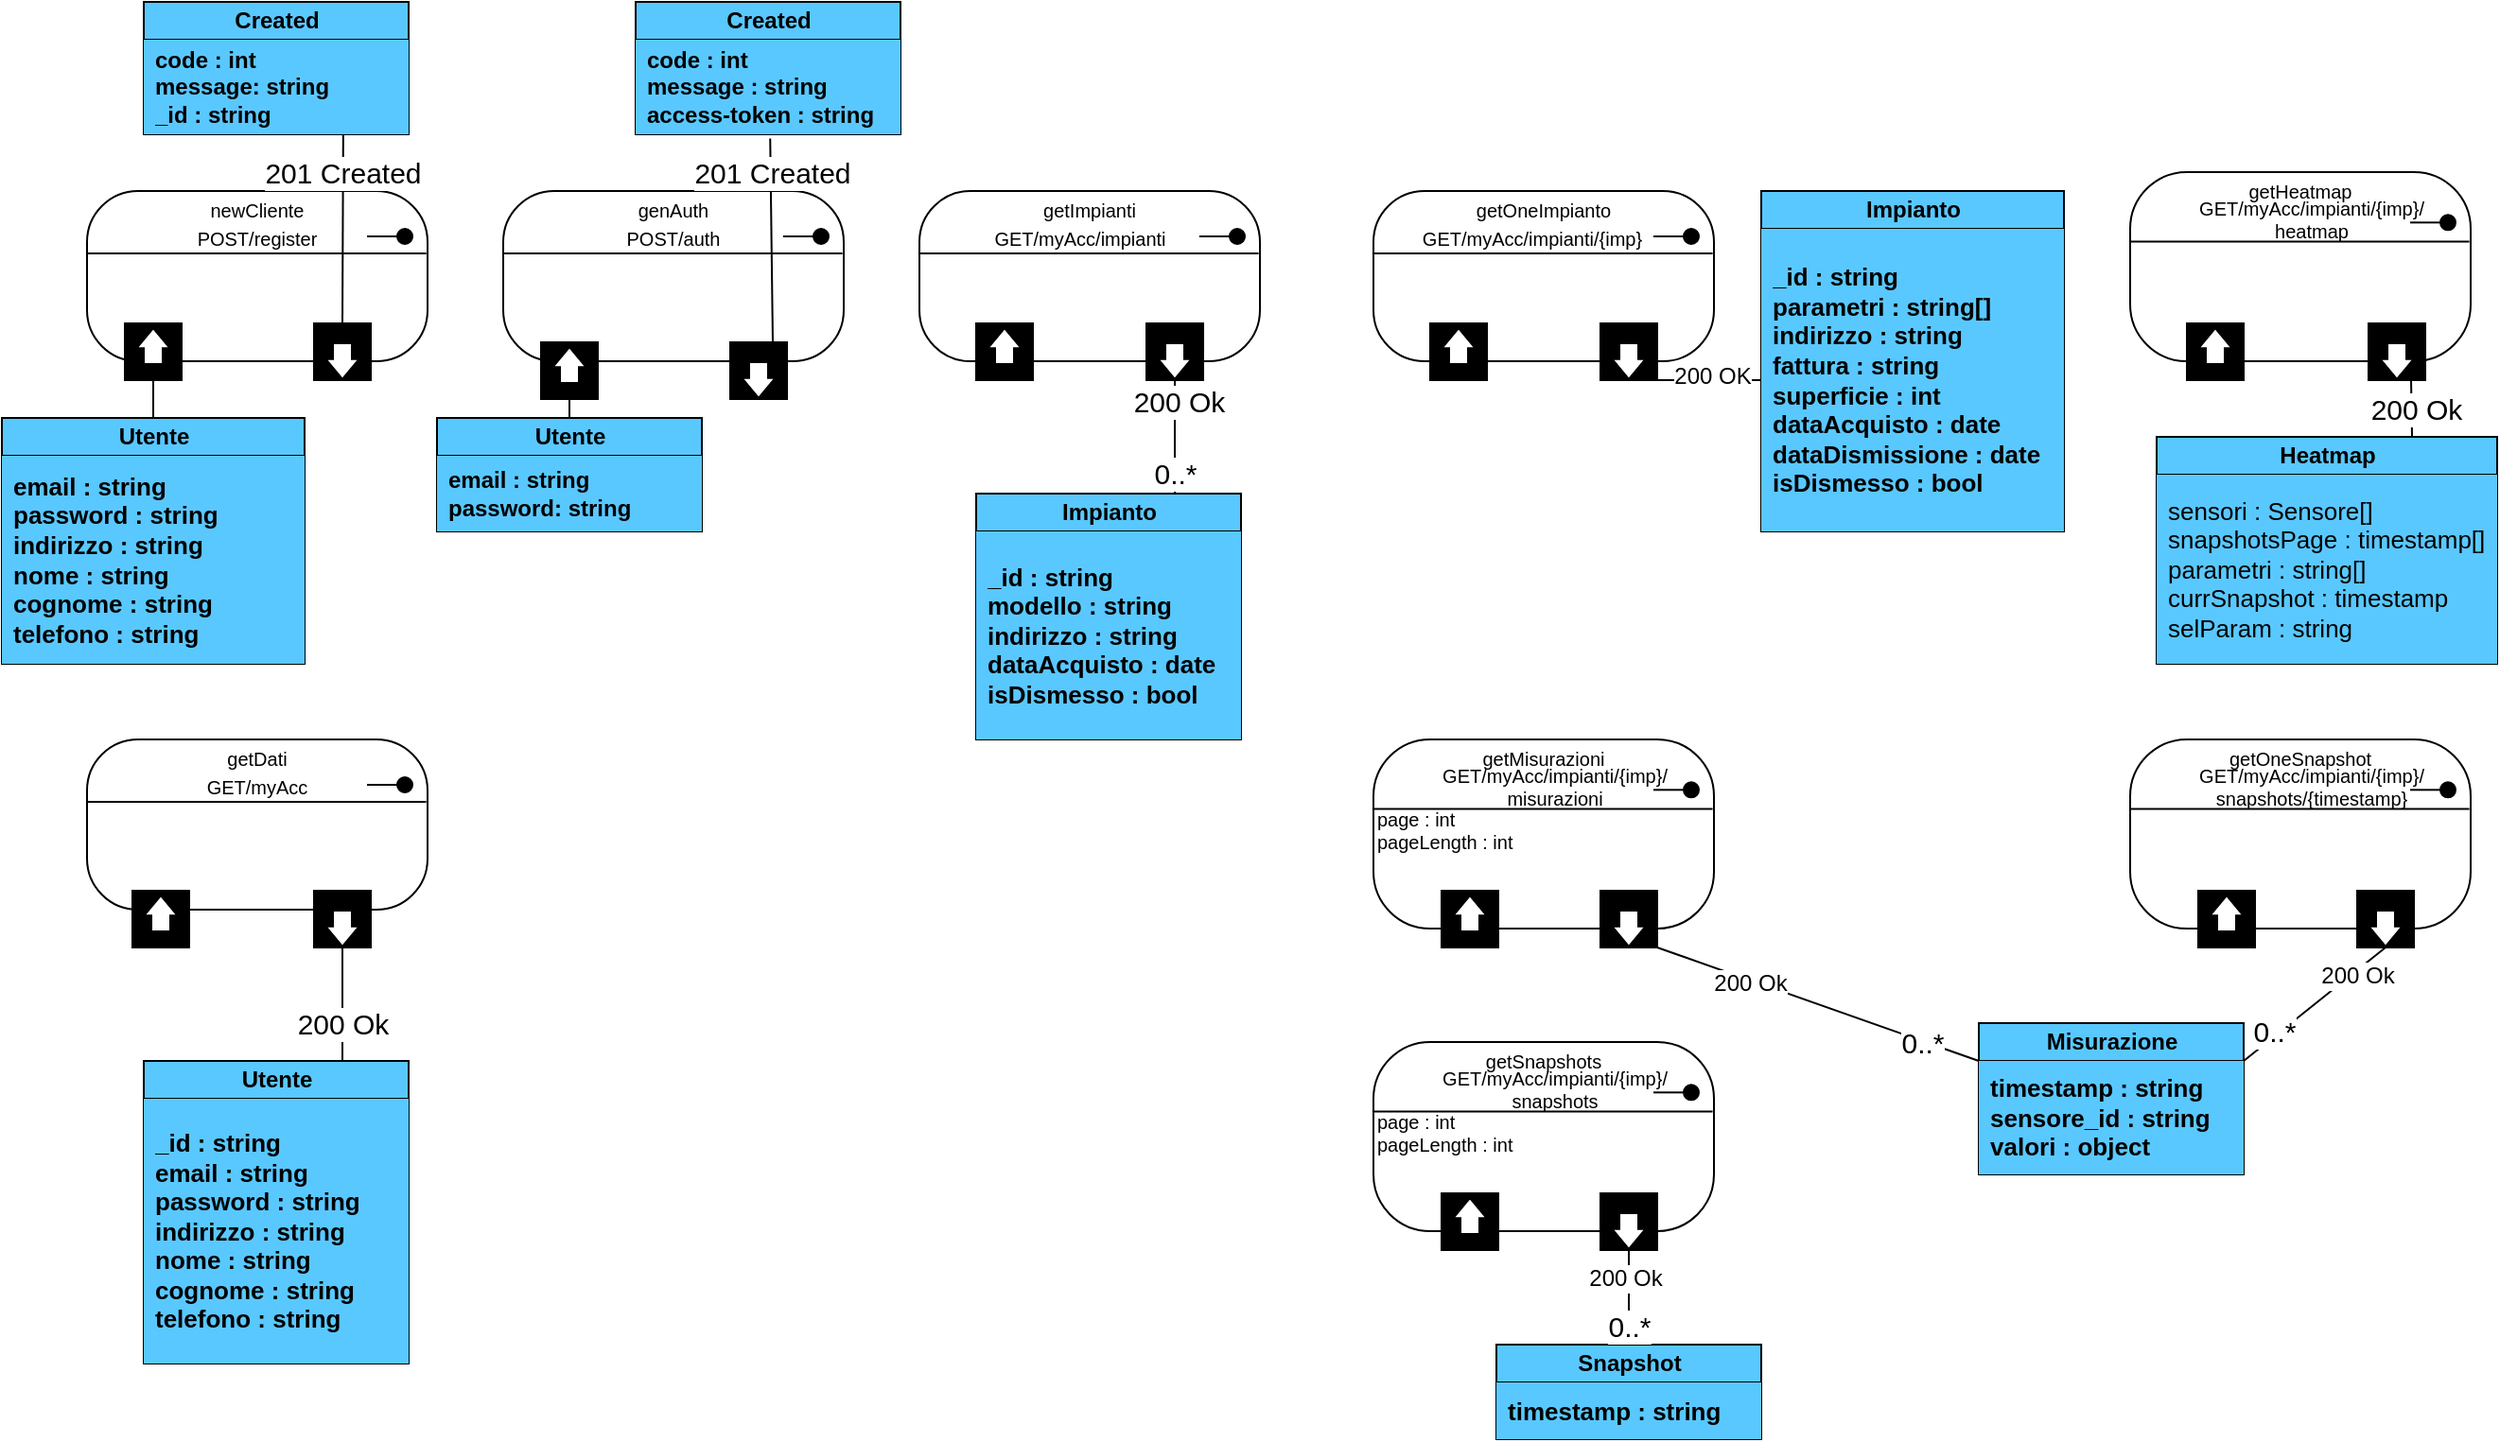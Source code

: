 <mxfile>
    <diagram id="5ed0Qb_0LjjLpnQcjL2h" name="Page-1">
        <mxGraphModel dx="283" dy="245" grid="1" gridSize="10" guides="1" tooltips="1" connect="1" arrows="1" fold="1" page="1" pageScale="1" pageWidth="827" pageHeight="1169" math="0" shadow="0">
            <root>
                <mxCell id="0"/>
                <mxCell id="1" parent="0"/>
                <mxCell id="3_V4dceuUBvvtPfcDy3n-1" value="" style="group" parent="1" vertex="1" connectable="0">
                    <mxGeometry x="340" y="110" width="180" height="110" as="geometry"/>
                </mxCell>
                <mxCell id="3_V4dceuUBvvtPfcDy3n-2" value="" style="rounded=1;arcSize=30;whiteSpace=wrap;html=1;editable=0;" parent="3_V4dceuUBvvtPfcDy3n-1" vertex="1">
                    <mxGeometry width="180" height="90" as="geometry"/>
                </mxCell>
                <mxCell id="3_V4dceuUBvvtPfcDy3n-3" value="" style="endArrow=oval;html=1;rounded=0;shadow=0;strokeWidth=1;startSize=6;endSize=8;sourcePerimeterSpacing=0;fillColor=default;endFill=1;movable=0;bendable=0;cloneable=0;deletable=0;editable=0;" parent="3_V4dceuUBvvtPfcDy3n-1" edge="1">
                    <mxGeometry width="50" height="50" relative="1" as="geometry">
                        <mxPoint x="148" y="24" as="sourcePoint"/>
                        <mxPoint x="168" y="24" as="targetPoint"/>
                    </mxGeometry>
                </mxCell>
                <mxCell id="3_V4dceuUBvvtPfcDy3n-4" value="genAuth" style="text;html=1;strokeColor=none;fillColor=none;align=center;verticalAlign=middle;whiteSpace=wrap;rounded=0;fontSize=10;rotatable=0;cloneable=1;deletable=0;pointerEvents=1;allowArrows=0;connectable=0;movable=0;resizable=0;" parent="3_V4dceuUBvvtPfcDy3n-1" vertex="1">
                    <mxGeometry x="10" width="160" height="20" as="geometry"/>
                </mxCell>
                <mxCell id="3_V4dceuUBvvtPfcDy3n-5" value="POST/auth" style="text;html=1;strokeColor=none;fillColor=none;align=center;verticalAlign=middle;whiteSpace=wrap;rounded=0;fontSize=10;rotatable=0;cloneable=1;deletable=0;pointerEvents=1;allowArrows=0;connectable=0;movable=0;resizable=0;" parent="3_V4dceuUBvvtPfcDy3n-1" vertex="1">
                    <mxGeometry x="30" y="20" width="120" height="10" as="geometry"/>
                </mxCell>
                <mxCell id="3_V4dceuUBvvtPfcDy3n-6" value="" style="text;html=1;strokeColor=none;fillColor=none;align=left;verticalAlign=top;whiteSpace=wrap;rounded=0;fontSize=10;rotatable=0;cloneable=1;deletable=0;pointerEvents=1;allowArrows=0;connectable=0;movable=0;resizable=0;" parent="3_V4dceuUBvvtPfcDy3n-1" vertex="1">
                    <mxGeometry y="30" width="180" height="60" as="geometry"/>
                </mxCell>
                <mxCell id="3_V4dceuUBvvtPfcDy3n-7" value="" style="endArrow=none;html=1;rounded=0;exitX=-0.003;exitY=0.367;exitDx=0;exitDy=0;entryX=0.996;entryY=0.367;entryDx=0;entryDy=0;exitPerimeter=0;entryPerimeter=0;movable=0;bendable=0;cloneable=0;deletable=0;editable=0;" parent="3_V4dceuUBvvtPfcDy3n-1" source="3_V4dceuUBvvtPfcDy3n-2" target="3_V4dceuUBvvtPfcDy3n-2" edge="1">
                    <mxGeometry width="50" height="50" relative="1" as="geometry">
                        <mxPoint x="230" y="120.0" as="sourcePoint"/>
                        <mxPoint x="280" y="70" as="targetPoint"/>
                    </mxGeometry>
                </mxCell>
                <mxCell id="3_V4dceuUBvvtPfcDy3n-15" value="" style="group;direction=west;rotation=0;" parent="3_V4dceuUBvvtPfcDy3n-1" vertex="1" connectable="0">
                    <mxGeometry x="20" y="80" width="30" height="30.0" as="geometry"/>
                </mxCell>
                <mxCell id="3_V4dceuUBvvtPfcDy3n-16" value="" style="rounded=0;whiteSpace=wrap;html=1;fillColor=#000000;" parent="3_V4dceuUBvvtPfcDy3n-15" vertex="1">
                    <mxGeometry width="30" height="30.0" as="geometry"/>
                </mxCell>
                <mxCell id="3_V4dceuUBvvtPfcDy3n-17" value="" style="shape=flexArrow;endArrow=block;html=1;rounded=0;endSize=3.214;startSize=6;strokeWidth=1;shadow=0;sourcePerimeterSpacing=0;endFill=0;endWidth=6.667;fillColor=default;" parent="3_V4dceuUBvvtPfcDy3n-15" edge="1">
                    <mxGeometry width="50" height="50" relative="1" as="geometry">
                        <mxPoint x="15" y="22" as="sourcePoint"/>
                        <mxPoint x="15" y="2" as="targetPoint"/>
                    </mxGeometry>
                </mxCell>
                <mxCell id="W4BGaoFshawsyj9YFTB9-267" value="" style="group;rotatable=0;resizable=0;fontFamily=Helvetica;fontSize=11;fontColor=default;" parent="3_V4dceuUBvvtPfcDy3n-1" vertex="1" connectable="0">
                    <mxGeometry x="120" y="80" width="30" height="30" as="geometry"/>
                </mxCell>
                <mxCell id="W4BGaoFshawsyj9YFTB9-268" value="" style="rounded=0;whiteSpace=wrap;html=1;fillColor=#000000;movable=1;resizable=0;rotatable=0;fontFamily=Helvetica;fontSize=11;fontColor=default;" parent="W4BGaoFshawsyj9YFTB9-267" vertex="1">
                    <mxGeometry width="30" height="30" as="geometry"/>
                </mxCell>
                <mxCell id="W4BGaoFshawsyj9YFTB9-269" value="" style="shape=flexArrow;endArrow=block;html=1;rounded=0;endSize=3.214;startSize=6;strokeWidth=1;shadow=0;sourcePerimeterSpacing=0;endFill=0;endWidth=6.667;fillColor=default;movable=0;cloneable=0;deletable=0;bendable=0;editable=0;labelBackgroundColor=default;strokeColor=default;fontFamily=Helvetica;fontSize=11;fontColor=default;" parent="W4BGaoFshawsyj9YFTB9-267" edge="1">
                    <mxGeometry width="50" height="50" relative="1" as="geometry">
                        <mxPoint x="15" y="10" as="sourcePoint"/>
                        <mxPoint x="15" y="30" as="targetPoint"/>
                    </mxGeometry>
                </mxCell>
                <mxCell id="3_V4dceuUBvvtPfcDy3n-8" value="" style="group" parent="1" vertex="1" connectable="0">
                    <mxGeometry x="120" y="110" width="180" height="100" as="geometry"/>
                </mxCell>
                <mxCell id="3_V4dceuUBvvtPfcDy3n-9" value="" style="rounded=1;arcSize=30;whiteSpace=wrap;html=1;editable=0;" parent="3_V4dceuUBvvtPfcDy3n-8" vertex="1">
                    <mxGeometry width="180" height="90" as="geometry"/>
                </mxCell>
                <mxCell id="3_V4dceuUBvvtPfcDy3n-10" value="" style="endArrow=oval;html=1;rounded=0;shadow=0;strokeWidth=1;startSize=6;endSize=8;sourcePerimeterSpacing=0;fillColor=default;endFill=1;movable=0;bendable=0;cloneable=0;deletable=0;editable=0;" parent="3_V4dceuUBvvtPfcDy3n-8" edge="1">
                    <mxGeometry width="50" height="50" relative="1" as="geometry">
                        <mxPoint x="148" y="24" as="sourcePoint"/>
                        <mxPoint x="168" y="24" as="targetPoint"/>
                    </mxGeometry>
                </mxCell>
                <mxCell id="3_V4dceuUBvvtPfcDy3n-11" value="newCliente" style="text;html=1;strokeColor=none;fillColor=none;align=center;verticalAlign=middle;whiteSpace=wrap;rounded=0;fontSize=10;rotatable=0;cloneable=1;deletable=0;pointerEvents=1;allowArrows=0;connectable=0;movable=0;resizable=0;" parent="3_V4dceuUBvvtPfcDy3n-8" vertex="1">
                    <mxGeometry x="10" width="160" height="20" as="geometry"/>
                </mxCell>
                <mxCell id="3_V4dceuUBvvtPfcDy3n-12" value="POST/register" style="text;html=1;strokeColor=none;fillColor=none;align=center;verticalAlign=middle;whiteSpace=wrap;rounded=0;fontSize=10;rotatable=0;cloneable=1;deletable=0;pointerEvents=1;allowArrows=0;connectable=0;movable=0;resizable=0;" parent="3_V4dceuUBvvtPfcDy3n-8" vertex="1">
                    <mxGeometry x="30" y="20" width="120" height="10" as="geometry"/>
                </mxCell>
                <mxCell id="3_V4dceuUBvvtPfcDy3n-13" value="" style="text;html=1;strokeColor=none;fillColor=none;align=left;verticalAlign=top;whiteSpace=wrap;rounded=0;fontSize=10;rotatable=0;cloneable=1;deletable=0;pointerEvents=1;allowArrows=0;connectable=0;movable=0;resizable=0;" parent="3_V4dceuUBvvtPfcDy3n-8" vertex="1">
                    <mxGeometry y="30" width="180" height="60" as="geometry"/>
                </mxCell>
                <mxCell id="3_V4dceuUBvvtPfcDy3n-14" value="" style="endArrow=none;html=1;rounded=0;exitX=-0.003;exitY=0.367;exitDx=0;exitDy=0;entryX=0.996;entryY=0.367;entryDx=0;entryDy=0;exitPerimeter=0;entryPerimeter=0;movable=0;bendable=0;cloneable=0;deletable=0;editable=0;" parent="3_V4dceuUBvvtPfcDy3n-8" source="3_V4dceuUBvvtPfcDy3n-9" target="3_V4dceuUBvvtPfcDy3n-9" edge="1">
                    <mxGeometry width="50" height="50" relative="1" as="geometry">
                        <mxPoint x="230" y="120" as="sourcePoint"/>
                        <mxPoint x="280" y="70" as="targetPoint"/>
                    </mxGeometry>
                </mxCell>
                <mxCell id="W4BGaoFshawsyj9YFTB9-102" value="" style="group;direction=west;rotation=0;" parent="3_V4dceuUBvvtPfcDy3n-8" vertex="1" connectable="0">
                    <mxGeometry x="20" y="70" width="30" height="30.0" as="geometry"/>
                </mxCell>
                <mxCell id="W4BGaoFshawsyj9YFTB9-103" value="" style="rounded=0;whiteSpace=wrap;html=1;fillColor=#000000;" parent="W4BGaoFshawsyj9YFTB9-102" vertex="1">
                    <mxGeometry width="30" height="30.0" as="geometry"/>
                </mxCell>
                <mxCell id="W4BGaoFshawsyj9YFTB9-104" value="" style="shape=flexArrow;endArrow=block;html=1;rounded=0;endSize=3.214;startSize=6;strokeWidth=1;shadow=0;sourcePerimeterSpacing=0;endFill=0;endWidth=6.667;fillColor=default;" parent="W4BGaoFshawsyj9YFTB9-102" edge="1">
                    <mxGeometry width="50" height="50" relative="1" as="geometry">
                        <mxPoint x="15" y="22" as="sourcePoint"/>
                        <mxPoint x="15" y="2" as="targetPoint"/>
                    </mxGeometry>
                </mxCell>
                <mxCell id="W4BGaoFshawsyj9YFTB9-106" value="" style="group" parent="3_V4dceuUBvvtPfcDy3n-8" vertex="1" connectable="0">
                    <mxGeometry x="120" y="70" width="30" height="30" as="geometry"/>
                </mxCell>
                <mxCell id="W4BGaoFshawsyj9YFTB9-107" value="" style="rounded=0;whiteSpace=wrap;html=1;fillColor=#000000;" parent="W4BGaoFshawsyj9YFTB9-106" vertex="1">
                    <mxGeometry width="30" height="30" as="geometry"/>
                </mxCell>
                <mxCell id="W4BGaoFshawsyj9YFTB9-108" value="" style="shape=flexArrow;endArrow=block;html=1;rounded=0;endSize=3.214;startSize=6;strokeWidth=1;shadow=0;sourcePerimeterSpacing=0;endFill=0;endWidth=6.667;fillColor=default;" parent="W4BGaoFshawsyj9YFTB9-106" edge="1">
                    <mxGeometry width="50" height="50" relative="1" as="geometry">
                        <mxPoint x="15" y="10.0" as="sourcePoint"/>
                        <mxPoint x="15" y="30" as="targetPoint"/>
                    </mxGeometry>
                </mxCell>
                <mxCell id="W4BGaoFshawsyj9YFTB9-263" style="rounded=0;orthogonalLoop=1;jettySize=auto;html=1;entryX=0.5;entryY=1;entryDx=0;entryDy=0;endArrow=none;endFill=0;fontSize=15;" parent="1" source="3_V4dceuUBvvtPfcDy3n-23" target="W4BGaoFshawsyj9YFTB9-103" edge="1">
                    <mxGeometry relative="1" as="geometry"/>
                </mxCell>
                <mxCell id="3_V4dceuUBvvtPfcDy3n-23" value="Utente" style="swimlane;fontStyle=1;align=center;verticalAlign=middle;childLayout=stackLayout;horizontal=1;startSize=20;horizontalStack=0;resizeParent=1;resizeParentMax=0;resizeLast=0;collapsible=0;marginBottom=0;html=1;fillColor=#59C8FF;fillStyle=solid;" parent="1" vertex="1">
                    <mxGeometry x="75" y="230" width="160" height="130" as="geometry"/>
                </mxCell>
                <mxCell id="3_V4dceuUBvvtPfcDy3n-25" value="&lt;span style=&quot;font-size: 13px;&quot;&gt;email : string&lt;/span&gt;&lt;br style=&quot;font-size: 13px;&quot;&gt;&lt;span style=&quot;font-size: 13px;&quot;&gt;password : string&lt;/span&gt;&lt;br style=&quot;font-size: 13px;&quot;&gt;&lt;span style=&quot;font-size: 13px;&quot;&gt;indirizzo : string&lt;/span&gt;&lt;br style=&quot;font-size: 13px;&quot;&gt;&lt;span style=&quot;font-size: 13px;&quot;&gt;nome : string&lt;/span&gt;&lt;br style=&quot;font-size: 13px;&quot;&gt;&lt;span style=&quot;font-size: 13px;&quot;&gt;cognome : string&lt;/span&gt;&lt;br style=&quot;font-size: 13px;&quot;&gt;&lt;span style=&quot;font-size: 13px;&quot;&gt;telefono : string&lt;/span&gt;" style="text;html=1;strokeColor=none;fillColor=#59C8FF;align=left;verticalAlign=middle;spacingLeft=4;spacingRight=4;overflow=hidden;rotatable=0;points=[[0,0.5],[1,0.5]];portConstraint=eastwest;fillStyle=solid;fontStyle=1" parent="3_V4dceuUBvvtPfcDy3n-23" vertex="1">
                    <mxGeometry y="20" width="160" height="110" as="geometry"/>
                </mxCell>
                <mxCell id="W4BGaoFshawsyj9YFTB9-266" value="201 Created" style="edgeStyle=none;shape=connector;rounded=0;orthogonalLoop=1;jettySize=auto;html=1;exitX=0.508;exitY=1.045;exitDx=0;exitDy=0;entryX=0.75;entryY=0;entryDx=0;entryDy=0;labelBackgroundColor=default;strokeColor=default;fontFamily=Helvetica;fontSize=15;fontColor=default;endArrow=none;endFill=0;exitPerimeter=0;" parent="1" source="W4BGaoFshawsyj9YFTB9-2" target="W4BGaoFshawsyj9YFTB9-268" edge="1">
                    <mxGeometry x="-0.67" y="1" relative="1" as="geometry">
                        <mxPoint x="445" y="220" as="targetPoint"/>
                        <mxPoint as="offset"/>
                    </mxGeometry>
                </mxCell>
                <mxCell id="W4BGaoFshawsyj9YFTB9-1" value="Created" style="swimlane;fontStyle=1;align=center;verticalAlign=middle;childLayout=stackLayout;horizontal=1;startSize=20;horizontalStack=0;resizeParent=1;resizeParentMax=0;resizeLast=0;collapsible=0;marginBottom=0;html=1;fillColor=#59C8FF;fillStyle=solid;" parent="1" vertex="1">
                    <mxGeometry x="410" y="10" width="140" height="70" as="geometry"/>
                </mxCell>
                <mxCell id="W4BGaoFshawsyj9YFTB9-2" value="code : int&lt;br&gt;message : string&lt;br&gt;access-token : string" style="text;html=1;strokeColor=none;fillColor=#59C8FF;align=left;verticalAlign=middle;spacingLeft=4;spacingRight=4;overflow=hidden;rotatable=0;points=[[0,0.5],[1,0.5]];portConstraint=eastwest;fillStyle=solid;fontStyle=1" parent="W4BGaoFshawsyj9YFTB9-1" vertex="1">
                    <mxGeometry y="20" width="140" height="50" as="geometry"/>
                </mxCell>
                <mxCell id="W4BGaoFshawsyj9YFTB9-265" style="edgeStyle=none;shape=connector;rounded=0;orthogonalLoop=1;jettySize=auto;html=1;entryX=0.5;entryY=1;entryDx=0;entryDy=0;labelBackgroundColor=default;strokeColor=default;fontFamily=Helvetica;fontSize=15;fontColor=default;endArrow=none;endFill=0;" parent="1" source="W4BGaoFshawsyj9YFTB9-3" target="3_V4dceuUBvvtPfcDy3n-16" edge="1">
                    <mxGeometry relative="1" as="geometry"/>
                </mxCell>
                <mxCell id="W4BGaoFshawsyj9YFTB9-3" value="Utente" style="swimlane;fontStyle=1;align=center;verticalAlign=middle;childLayout=stackLayout;horizontal=1;startSize=20;horizontalStack=0;resizeParent=1;resizeParentMax=0;resizeLast=0;collapsible=0;marginBottom=0;html=1;fillColor=#59C8FF;fillStyle=solid;" parent="1" vertex="1">
                    <mxGeometry x="305" y="230" width="140" height="60" as="geometry"/>
                </mxCell>
                <mxCell id="W4BGaoFshawsyj9YFTB9-4" value="email : string&lt;br&gt;password: string" style="text;html=1;strokeColor=none;fillColor=#59C8FF;align=left;verticalAlign=middle;spacingLeft=4;spacingRight=4;overflow=hidden;rotatable=0;points=[[0,0.5],[1,0.5]];portConstraint=eastwest;fillStyle=solid;fontStyle=1" parent="W4BGaoFshawsyj9YFTB9-3" vertex="1">
                    <mxGeometry y="20" width="140" height="40" as="geometry"/>
                </mxCell>
                <mxCell id="W4BGaoFshawsyj9YFTB9-35" value="" style="group" parent="1" vertex="1" connectable="0">
                    <mxGeometry x="120" y="400" width="180" height="110" as="geometry"/>
                </mxCell>
                <mxCell id="W4BGaoFshawsyj9YFTB9-36" value="" style="rounded=1;arcSize=30;whiteSpace=wrap;html=1;editable=0;" parent="W4BGaoFshawsyj9YFTB9-35" vertex="1">
                    <mxGeometry width="180" height="90" as="geometry"/>
                </mxCell>
                <mxCell id="W4BGaoFshawsyj9YFTB9-37" value="" style="endArrow=oval;html=1;rounded=0;shadow=0;strokeWidth=1;startSize=6;endSize=8;sourcePerimeterSpacing=0;fillColor=default;endFill=1;movable=0;bendable=0;cloneable=0;deletable=0;editable=0;" parent="W4BGaoFshawsyj9YFTB9-35" edge="1">
                    <mxGeometry width="50" height="50" relative="1" as="geometry">
                        <mxPoint x="148" y="24" as="sourcePoint"/>
                        <mxPoint x="168" y="24" as="targetPoint"/>
                    </mxGeometry>
                </mxCell>
                <mxCell id="W4BGaoFshawsyj9YFTB9-38" value="getDati" style="text;html=1;strokeColor=none;fillColor=none;align=center;verticalAlign=middle;whiteSpace=wrap;rounded=0;fontSize=10;rotatable=0;cloneable=1;deletable=0;pointerEvents=1;allowArrows=0;connectable=0;movable=0;resizable=0;" parent="W4BGaoFshawsyj9YFTB9-35" vertex="1">
                    <mxGeometry x="10" width="160" height="20" as="geometry"/>
                </mxCell>
                <mxCell id="W4BGaoFshawsyj9YFTB9-39" value="GET/myAcc" style="text;html=1;strokeColor=none;fillColor=none;align=center;verticalAlign=middle;whiteSpace=wrap;rounded=0;fontSize=10;rotatable=0;cloneable=1;deletable=0;pointerEvents=1;allowArrows=0;connectable=0;movable=0;resizable=0;" parent="W4BGaoFshawsyj9YFTB9-35" vertex="1">
                    <mxGeometry x="30" y="20" width="120" height="10" as="geometry"/>
                </mxCell>
                <mxCell id="W4BGaoFshawsyj9YFTB9-40" value="" style="text;html=1;strokeColor=none;fillColor=none;align=left;verticalAlign=top;whiteSpace=wrap;rounded=0;fontSize=10;rotatable=0;cloneable=1;deletable=0;pointerEvents=1;allowArrows=0;connectable=0;movable=0;resizable=0;" parent="W4BGaoFshawsyj9YFTB9-35" vertex="1">
                    <mxGeometry y="30" width="180" height="60" as="geometry"/>
                </mxCell>
                <mxCell id="W4BGaoFshawsyj9YFTB9-41" value="" style="endArrow=none;html=1;rounded=0;exitX=-0.003;exitY=0.367;exitDx=0;exitDy=0;entryX=0.996;entryY=0.367;entryDx=0;entryDy=0;exitPerimeter=0;entryPerimeter=0;movable=0;bendable=0;cloneable=0;deletable=0;editable=0;" parent="W4BGaoFshawsyj9YFTB9-35" source="W4BGaoFshawsyj9YFTB9-36" target="W4BGaoFshawsyj9YFTB9-36" edge="1">
                    <mxGeometry width="50" height="50" relative="1" as="geometry">
                        <mxPoint x="230" y="120" as="sourcePoint"/>
                        <mxPoint x="280" y="70" as="targetPoint"/>
                    </mxGeometry>
                </mxCell>
                <mxCell id="W4BGaoFshawsyj9YFTB9-109" value="" style="group" parent="W4BGaoFshawsyj9YFTB9-35" vertex="1" connectable="0">
                    <mxGeometry x="120" y="80" width="30" height="30.0" as="geometry"/>
                </mxCell>
                <mxCell id="W4BGaoFshawsyj9YFTB9-110" value="" style="rounded=0;whiteSpace=wrap;html=1;fillColor=#000000;" parent="W4BGaoFshawsyj9YFTB9-109" vertex="1">
                    <mxGeometry width="30" height="30.0" as="geometry"/>
                </mxCell>
                <mxCell id="W4BGaoFshawsyj9YFTB9-111" value="" style="shape=flexArrow;endArrow=block;html=1;rounded=0;endSize=3.214;startSize=6;strokeWidth=1;shadow=0;sourcePerimeterSpacing=0;endFill=0;endWidth=6.667;fillColor=default;" parent="W4BGaoFshawsyj9YFTB9-109" edge="1">
                    <mxGeometry width="50" height="50" relative="1" as="geometry">
                        <mxPoint x="15" y="10" as="sourcePoint"/>
                        <mxPoint x="15" y="30.0" as="targetPoint"/>
                    </mxGeometry>
                </mxCell>
                <mxCell id="W4BGaoFshawsyj9YFTB9-115" value="" style="group;direction=west;rotation=0;" parent="W4BGaoFshawsyj9YFTB9-35" vertex="1" connectable="0">
                    <mxGeometry x="24" y="80" width="30" height="30.0" as="geometry"/>
                </mxCell>
                <mxCell id="W4BGaoFshawsyj9YFTB9-116" value="" style="rounded=0;whiteSpace=wrap;html=1;fillColor=#000000;" parent="W4BGaoFshawsyj9YFTB9-115" vertex="1">
                    <mxGeometry width="30" height="30.0" as="geometry"/>
                </mxCell>
                <mxCell id="W4BGaoFshawsyj9YFTB9-117" value="" style="shape=flexArrow;endArrow=block;html=1;rounded=0;endSize=3.214;startSize=6;strokeWidth=1;shadow=0;sourcePerimeterSpacing=0;endFill=0;endWidth=6.667;fillColor=default;" parent="W4BGaoFshawsyj9YFTB9-115" edge="1">
                    <mxGeometry width="50" height="50" relative="1" as="geometry">
                        <mxPoint x="15" y="22" as="sourcePoint"/>
                        <mxPoint x="15" y="2" as="targetPoint"/>
                    </mxGeometry>
                </mxCell>
                <mxCell id="W4BGaoFshawsyj9YFTB9-42" value="" style="group" parent="1" vertex="1" connectable="0">
                    <mxGeometry x="1200" y="100" width="180" height="110" as="geometry"/>
                </mxCell>
                <mxCell id="W4BGaoFshawsyj9YFTB9-43" value="" style="rounded=1;arcSize=30;whiteSpace=wrap;html=1;editable=0;" parent="W4BGaoFshawsyj9YFTB9-42" vertex="1">
                    <mxGeometry width="180.0" height="100.0" as="geometry"/>
                </mxCell>
                <mxCell id="W4BGaoFshawsyj9YFTB9-44" value="" style="endArrow=oval;html=1;rounded=0;shadow=0;strokeWidth=1;startSize=6;endSize=8;sourcePerimeterSpacing=0;fillColor=default;endFill=1;movable=0;bendable=0;cloneable=0;deletable=0;editable=0;" parent="W4BGaoFshawsyj9YFTB9-42" edge="1">
                    <mxGeometry width="50" height="50" relative="1" as="geometry">
                        <mxPoint x="148.0" y="26.667" as="sourcePoint"/>
                        <mxPoint x="168.0" y="26.667" as="targetPoint"/>
                    </mxGeometry>
                </mxCell>
                <mxCell id="W4BGaoFshawsyj9YFTB9-45" value="getHeatmap" style="text;html=1;strokeColor=none;fillColor=none;align=center;verticalAlign=middle;whiteSpace=wrap;rounded=0;fontSize=10;rotatable=0;cloneable=1;deletable=0;pointerEvents=1;allowArrows=0;connectable=0;movable=0;resizable=0;" parent="W4BGaoFshawsyj9YFTB9-42" vertex="1">
                    <mxGeometry x="10" width="160" height="20" as="geometry"/>
                </mxCell>
                <mxCell id="W4BGaoFshawsyj9YFTB9-46" value="GET/myAcc/impianti/{imp}/&lt;br&gt;heatmap" style="text;html=1;strokeColor=none;fillColor=none;align=center;verticalAlign=middle;whiteSpace=wrap;rounded=0;fontSize=10;rotatable=0;cloneable=1;deletable=0;pointerEvents=1;allowArrows=0;connectable=0;movable=0;resizable=0;" parent="W4BGaoFshawsyj9YFTB9-42" vertex="1">
                    <mxGeometry x="36" y="20" width="120" height="10" as="geometry"/>
                </mxCell>
                <mxCell id="W4BGaoFshawsyj9YFTB9-47" value="" style="text;html=1;strokeColor=none;fillColor=none;align=left;verticalAlign=top;whiteSpace=wrap;rounded=0;fontSize=10;rotatable=0;cloneable=1;deletable=0;pointerEvents=1;allowArrows=0;connectable=0;movable=0;resizable=0;spacing=5;" parent="W4BGaoFshawsyj9YFTB9-42" vertex="1">
                    <mxGeometry y="30" width="180" height="60" as="geometry"/>
                </mxCell>
                <mxCell id="W4BGaoFshawsyj9YFTB9-48" value="" style="endArrow=none;html=1;rounded=0;exitX=-0.003;exitY=0.367;exitDx=0;exitDy=0;entryX=0.996;entryY=0.367;entryDx=0;entryDy=0;exitPerimeter=0;entryPerimeter=0;movable=0;bendable=0;cloneable=0;deletable=0;editable=0;" parent="W4BGaoFshawsyj9YFTB9-42" source="W4BGaoFshawsyj9YFTB9-43" target="W4BGaoFshawsyj9YFTB9-43" edge="1">
                    <mxGeometry width="50" height="50" relative="1" as="geometry">
                        <mxPoint x="230.0" y="133.333" as="sourcePoint"/>
                        <mxPoint x="280" y="77.778" as="targetPoint"/>
                    </mxGeometry>
                </mxCell>
                <mxCell id="W4BGaoFshawsyj9YFTB9-160" value="" style="group;direction=west;rotation=0;resizable=0;rotatable=0;" parent="W4BGaoFshawsyj9YFTB9-42" vertex="1" connectable="0">
                    <mxGeometry x="30" y="80" width="30" height="30" as="geometry"/>
                </mxCell>
                <mxCell id="W4BGaoFshawsyj9YFTB9-161" value="" style="rounded=0;whiteSpace=wrap;html=1;fillColor=#000000;rotatable=0;resizable=0;movable=1;deletable=0;" parent="W4BGaoFshawsyj9YFTB9-160" vertex="1">
                    <mxGeometry width="30" height="30" as="geometry"/>
                </mxCell>
                <mxCell id="W4BGaoFshawsyj9YFTB9-162" value="" style="shape=flexArrow;endArrow=block;html=1;rounded=0;endSize=3.214;startSize=6;strokeWidth=1;shadow=0;sourcePerimeterSpacing=0;endFill=0;endWidth=6.667;fillColor=default;deletable=0;bendable=0;editable=0;" parent="W4BGaoFshawsyj9YFTB9-160" edge="1">
                    <mxGeometry width="50" height="50" relative="1" as="geometry">
                        <mxPoint x="15" y="22" as="sourcePoint"/>
                        <mxPoint x="15" y="2" as="targetPoint"/>
                    </mxGeometry>
                </mxCell>
                <mxCell id="W4BGaoFshawsyj9YFTB9-163" value="" style="group;rotatable=0;resizable=0;" parent="W4BGaoFshawsyj9YFTB9-42" vertex="1" connectable="0">
                    <mxGeometry x="126" y="80" width="30" height="30" as="geometry"/>
                </mxCell>
                <mxCell id="W4BGaoFshawsyj9YFTB9-164" value="" style="rounded=0;whiteSpace=wrap;html=1;fillColor=#000000;movable=1;resizable=0;rotatable=0;" parent="W4BGaoFshawsyj9YFTB9-163" vertex="1">
                    <mxGeometry width="30" height="30" as="geometry"/>
                </mxCell>
                <mxCell id="W4BGaoFshawsyj9YFTB9-165" value="" style="shape=flexArrow;endArrow=block;html=1;rounded=0;endSize=3.214;startSize=6;strokeWidth=1;shadow=0;sourcePerimeterSpacing=0;endFill=0;endWidth=6.667;fillColor=default;movable=0;cloneable=0;deletable=0;bendable=0;editable=0;" parent="W4BGaoFshawsyj9YFTB9-163" edge="1">
                    <mxGeometry width="50" height="50" relative="1" as="geometry">
                        <mxPoint x="15" y="10" as="sourcePoint"/>
                        <mxPoint x="15" y="30" as="targetPoint"/>
                    </mxGeometry>
                </mxCell>
                <mxCell id="W4BGaoFshawsyj9YFTB9-49" value="" style="group" parent="1" vertex="1" connectable="0">
                    <mxGeometry x="560" y="110" width="180" height="100" as="geometry"/>
                </mxCell>
                <mxCell id="W4BGaoFshawsyj9YFTB9-50" value="" style="rounded=1;arcSize=30;whiteSpace=wrap;html=1;editable=0;" parent="W4BGaoFshawsyj9YFTB9-49" vertex="1">
                    <mxGeometry width="180" height="90" as="geometry"/>
                </mxCell>
                <mxCell id="W4BGaoFshawsyj9YFTB9-51" value="" style="endArrow=oval;html=1;rounded=0;shadow=0;strokeWidth=1;startSize=6;endSize=8;sourcePerimeterSpacing=0;fillColor=default;endFill=1;movable=0;bendable=0;cloneable=0;deletable=0;editable=0;" parent="W4BGaoFshawsyj9YFTB9-49" edge="1">
                    <mxGeometry width="50" height="50" relative="1" as="geometry">
                        <mxPoint x="148" y="24" as="sourcePoint"/>
                        <mxPoint x="168" y="24" as="targetPoint"/>
                    </mxGeometry>
                </mxCell>
                <mxCell id="W4BGaoFshawsyj9YFTB9-52" value="getImpianti" style="text;html=1;strokeColor=none;fillColor=none;align=center;verticalAlign=middle;whiteSpace=wrap;rounded=0;fontSize=10;rotatable=0;cloneable=1;deletable=0;pointerEvents=1;allowArrows=0;connectable=0;movable=0;resizable=0;" parent="W4BGaoFshawsyj9YFTB9-49" vertex="1">
                    <mxGeometry x="10" width="160" height="20" as="geometry"/>
                </mxCell>
                <mxCell id="W4BGaoFshawsyj9YFTB9-53" value="GET/myAcc/impianti" style="text;html=1;strokeColor=none;fillColor=none;align=center;verticalAlign=middle;whiteSpace=wrap;rounded=0;fontSize=10;rotatable=0;cloneable=1;deletable=0;pointerEvents=1;allowArrows=0;connectable=0;movable=0;resizable=0;" parent="W4BGaoFshawsyj9YFTB9-49" vertex="1">
                    <mxGeometry x="25" y="20" width="120" height="10" as="geometry"/>
                </mxCell>
                <mxCell id="W4BGaoFshawsyj9YFTB9-54" value="" style="text;html=1;strokeColor=none;fillColor=none;align=left;verticalAlign=top;whiteSpace=wrap;rounded=0;fontSize=10;rotatable=0;cloneable=1;deletable=0;pointerEvents=1;allowArrows=0;connectable=0;movable=0;resizable=0;" parent="W4BGaoFshawsyj9YFTB9-49" vertex="1">
                    <mxGeometry y="30" width="180" height="60" as="geometry"/>
                </mxCell>
                <mxCell id="W4BGaoFshawsyj9YFTB9-55" value="" style="endArrow=none;html=1;rounded=0;exitX=-0.003;exitY=0.367;exitDx=0;exitDy=0;entryX=0.996;entryY=0.367;entryDx=0;entryDy=0;exitPerimeter=0;entryPerimeter=0;movable=0;bendable=0;cloneable=0;deletable=0;editable=0;" parent="W4BGaoFshawsyj9YFTB9-49" source="W4BGaoFshawsyj9YFTB9-50" target="W4BGaoFshawsyj9YFTB9-50" edge="1">
                    <mxGeometry width="50" height="50" relative="1" as="geometry">
                        <mxPoint x="230" y="120" as="sourcePoint"/>
                        <mxPoint x="280" y="70" as="targetPoint"/>
                    </mxGeometry>
                </mxCell>
                <mxCell id="W4BGaoFshawsyj9YFTB9-154" value="" style="group;direction=west;rotation=0;resizable=0;rotatable=0;" parent="W4BGaoFshawsyj9YFTB9-49" vertex="1" connectable="0">
                    <mxGeometry x="30" y="70" width="30" height="30" as="geometry"/>
                </mxCell>
                <mxCell id="W4BGaoFshawsyj9YFTB9-155" value="" style="rounded=0;whiteSpace=wrap;html=1;fillColor=#000000;rotatable=0;resizable=0;movable=1;deletable=0;" parent="W4BGaoFshawsyj9YFTB9-154" vertex="1">
                    <mxGeometry width="30" height="30" as="geometry"/>
                </mxCell>
                <mxCell id="W4BGaoFshawsyj9YFTB9-156" value="" style="shape=flexArrow;endArrow=block;html=1;rounded=0;endSize=3.214;startSize=6;strokeWidth=1;shadow=0;sourcePerimeterSpacing=0;endFill=0;endWidth=6.667;fillColor=default;deletable=0;bendable=0;editable=0;" parent="W4BGaoFshawsyj9YFTB9-154" edge="1">
                    <mxGeometry width="50" height="50" relative="1" as="geometry">
                        <mxPoint x="15" y="22" as="sourcePoint"/>
                        <mxPoint x="15" y="2" as="targetPoint"/>
                    </mxGeometry>
                </mxCell>
                <mxCell id="W4BGaoFshawsyj9YFTB9-157" value="" style="group;rotatable=0;resizable=0;" parent="W4BGaoFshawsyj9YFTB9-49" vertex="1" connectable="0">
                    <mxGeometry x="120" y="70" width="30" height="30" as="geometry"/>
                </mxCell>
                <mxCell id="W4BGaoFshawsyj9YFTB9-158" value="" style="rounded=0;whiteSpace=wrap;html=1;fillColor=#000000;movable=1;resizable=0;rotatable=0;" parent="W4BGaoFshawsyj9YFTB9-157" vertex="1">
                    <mxGeometry width="30" height="30" as="geometry"/>
                </mxCell>
                <mxCell id="W4BGaoFshawsyj9YFTB9-159" value="" style="shape=flexArrow;endArrow=block;html=1;rounded=0;endSize=3.214;startSize=6;strokeWidth=1;shadow=0;sourcePerimeterSpacing=0;endFill=0;endWidth=6.667;fillColor=default;movable=0;cloneable=0;deletable=0;bendable=0;editable=0;" parent="W4BGaoFshawsyj9YFTB9-157" edge="1">
                    <mxGeometry width="50" height="50" relative="1" as="geometry">
                        <mxPoint x="15" y="10" as="sourcePoint"/>
                        <mxPoint x="15" y="30" as="targetPoint"/>
                    </mxGeometry>
                </mxCell>
                <mxCell id="W4BGaoFshawsyj9YFTB9-56" value="" style="group" parent="1" vertex="1" connectable="0">
                    <mxGeometry x="800" y="110" width="180" height="100" as="geometry"/>
                </mxCell>
                <mxCell id="W4BGaoFshawsyj9YFTB9-57" value="" style="rounded=1;arcSize=30;whiteSpace=wrap;html=1;editable=0;" parent="W4BGaoFshawsyj9YFTB9-56" vertex="1">
                    <mxGeometry width="180" height="90" as="geometry"/>
                </mxCell>
                <mxCell id="W4BGaoFshawsyj9YFTB9-58" value="" style="endArrow=oval;html=1;rounded=0;shadow=0;strokeWidth=1;startSize=6;endSize=8;sourcePerimeterSpacing=0;fillColor=default;endFill=1;movable=0;bendable=0;cloneable=0;deletable=0;editable=0;" parent="W4BGaoFshawsyj9YFTB9-56" edge="1">
                    <mxGeometry width="50" height="50" relative="1" as="geometry">
                        <mxPoint x="148" y="24" as="sourcePoint"/>
                        <mxPoint x="168" y="24" as="targetPoint"/>
                    </mxGeometry>
                </mxCell>
                <mxCell id="W4BGaoFshawsyj9YFTB9-59" value="getOneImpianto" style="text;html=1;strokeColor=none;fillColor=none;align=center;verticalAlign=middle;whiteSpace=wrap;rounded=0;fontSize=10;rotatable=0;cloneable=1;deletable=0;pointerEvents=1;allowArrows=0;connectable=0;movable=0;resizable=0;" parent="W4BGaoFshawsyj9YFTB9-56" vertex="1">
                    <mxGeometry x="10" width="160" height="20" as="geometry"/>
                </mxCell>
                <mxCell id="W4BGaoFshawsyj9YFTB9-60" value="GET/myAcc/impianti/{imp}" style="text;html=1;strokeColor=none;fillColor=none;align=center;verticalAlign=middle;whiteSpace=wrap;rounded=0;fontSize=10;rotatable=0;cloneable=1;deletable=0;pointerEvents=1;allowArrows=0;connectable=0;movable=0;resizable=0;" parent="W4BGaoFshawsyj9YFTB9-56" vertex="1">
                    <mxGeometry x="24" y="20" width="120" height="10" as="geometry"/>
                </mxCell>
                <mxCell id="W4BGaoFshawsyj9YFTB9-61" value="" style="text;html=1;strokeColor=none;fillColor=none;align=left;verticalAlign=top;whiteSpace=wrap;rounded=0;fontSize=10;rotatable=0;cloneable=1;deletable=0;pointerEvents=1;allowArrows=0;connectable=0;movable=0;resizable=0;" parent="W4BGaoFshawsyj9YFTB9-56" vertex="1">
                    <mxGeometry y="30" width="180" height="60" as="geometry"/>
                </mxCell>
                <mxCell id="W4BGaoFshawsyj9YFTB9-62" value="" style="endArrow=none;html=1;rounded=0;exitX=-0.003;exitY=0.367;exitDx=0;exitDy=0;entryX=0.996;entryY=0.367;entryDx=0;entryDy=0;exitPerimeter=0;entryPerimeter=0;movable=0;bendable=0;cloneable=0;deletable=0;editable=0;" parent="W4BGaoFshawsyj9YFTB9-56" source="W4BGaoFshawsyj9YFTB9-57" target="W4BGaoFshawsyj9YFTB9-57" edge="1">
                    <mxGeometry width="50" height="50" relative="1" as="geometry">
                        <mxPoint x="230" y="120" as="sourcePoint"/>
                        <mxPoint x="280" y="70" as="targetPoint"/>
                    </mxGeometry>
                </mxCell>
                <mxCell id="W4BGaoFshawsyj9YFTB9-173" value="" style="group;direction=west;rotation=0;resizable=0;rotatable=0;" parent="W4BGaoFshawsyj9YFTB9-56" vertex="1" connectable="0">
                    <mxGeometry x="30" y="70" width="30" height="30" as="geometry"/>
                </mxCell>
                <mxCell id="W4BGaoFshawsyj9YFTB9-174" value="" style="rounded=0;whiteSpace=wrap;html=1;fillColor=#000000;rotatable=0;resizable=0;movable=1;deletable=0;" parent="W4BGaoFshawsyj9YFTB9-173" vertex="1">
                    <mxGeometry width="30" height="30" as="geometry"/>
                </mxCell>
                <mxCell id="W4BGaoFshawsyj9YFTB9-175" value="" style="shape=flexArrow;endArrow=block;html=1;rounded=0;endSize=3.214;startSize=6;strokeWidth=1;shadow=0;sourcePerimeterSpacing=0;endFill=0;endWidth=6.667;fillColor=default;deletable=0;bendable=0;editable=0;" parent="W4BGaoFshawsyj9YFTB9-173" edge="1">
                    <mxGeometry width="50" height="50" relative="1" as="geometry">
                        <mxPoint x="15" y="22" as="sourcePoint"/>
                        <mxPoint x="15" y="2" as="targetPoint"/>
                    </mxGeometry>
                </mxCell>
                <mxCell id="W4BGaoFshawsyj9YFTB9-176" value="" style="group;rotatable=0;resizable=0;" parent="W4BGaoFshawsyj9YFTB9-56" vertex="1" connectable="0">
                    <mxGeometry x="120" y="70" width="30" height="30" as="geometry"/>
                </mxCell>
                <mxCell id="W4BGaoFshawsyj9YFTB9-177" value="" style="rounded=0;whiteSpace=wrap;html=1;fillColor=#000000;movable=1;resizable=0;rotatable=0;" parent="W4BGaoFshawsyj9YFTB9-176" vertex="1">
                    <mxGeometry width="30" height="30" as="geometry"/>
                </mxCell>
                <mxCell id="W4BGaoFshawsyj9YFTB9-178" value="" style="shape=flexArrow;endArrow=block;html=1;rounded=0;endSize=3.214;startSize=6;strokeWidth=1;shadow=0;sourcePerimeterSpacing=0;endFill=0;endWidth=6.667;fillColor=default;movable=0;cloneable=0;deletable=0;bendable=0;editable=0;" parent="W4BGaoFshawsyj9YFTB9-176" edge="1">
                    <mxGeometry width="50" height="50" relative="1" as="geometry">
                        <mxPoint x="15" y="10" as="sourcePoint"/>
                        <mxPoint x="15" y="30" as="targetPoint"/>
                    </mxGeometry>
                </mxCell>
                <mxCell id="W4BGaoFshawsyj9YFTB9-65" value="" style="group" parent="1" vertex="1" connectable="0">
                    <mxGeometry x="800" y="400" width="180" height="110" as="geometry"/>
                </mxCell>
                <mxCell id="W4BGaoFshawsyj9YFTB9-66" value="" style="rounded=1;arcSize=30;whiteSpace=wrap;html=1;editable=0;" parent="W4BGaoFshawsyj9YFTB9-65" vertex="1">
                    <mxGeometry width="180.0" height="100.0" as="geometry"/>
                </mxCell>
                <mxCell id="W4BGaoFshawsyj9YFTB9-67" value="" style="endArrow=oval;html=1;rounded=0;shadow=0;strokeWidth=1;startSize=6;endSize=8;sourcePerimeterSpacing=0;fillColor=default;endFill=1;movable=0;bendable=0;cloneable=0;deletable=0;editable=0;" parent="W4BGaoFshawsyj9YFTB9-65" edge="1">
                    <mxGeometry width="50" height="50" relative="1" as="geometry">
                        <mxPoint x="148.0" y="26.667" as="sourcePoint"/>
                        <mxPoint x="168.0" y="26.667" as="targetPoint"/>
                    </mxGeometry>
                </mxCell>
                <mxCell id="W4BGaoFshawsyj9YFTB9-68" value="getMisurazioni" style="text;html=1;strokeColor=none;fillColor=none;align=center;verticalAlign=middle;whiteSpace=wrap;rounded=0;fontSize=10;rotatable=0;cloneable=1;deletable=0;pointerEvents=1;allowArrows=0;connectable=0;movable=0;resizable=0;" parent="W4BGaoFshawsyj9YFTB9-65" vertex="1">
                    <mxGeometry x="10" width="160" height="20" as="geometry"/>
                </mxCell>
                <mxCell id="W4BGaoFshawsyj9YFTB9-69" value="GET/myAcc/impianti/{imp}/&lt;br&gt;misurazioni" style="text;html=1;strokeColor=none;fillColor=none;align=center;verticalAlign=middle;whiteSpace=wrap;rounded=0;fontSize=10;rotatable=0;cloneable=1;deletable=0;pointerEvents=1;allowArrows=0;connectable=0;movable=0;resizable=0;" parent="W4BGaoFshawsyj9YFTB9-65" vertex="1">
                    <mxGeometry x="36" y="20" width="120" height="10" as="geometry"/>
                </mxCell>
                <mxCell id="W4BGaoFshawsyj9YFTB9-70" value="page : int&lt;br&gt;pageLength : int" style="text;html=1;strokeColor=none;fillColor=none;align=left;verticalAlign=top;whiteSpace=wrap;rounded=0;fontSize=10;rotatable=0;cloneable=1;deletable=0;pointerEvents=1;allowArrows=0;connectable=0;movable=0;resizable=0;" parent="W4BGaoFshawsyj9YFTB9-65" vertex="1">
                    <mxGeometry y="30" width="180" height="60" as="geometry"/>
                </mxCell>
                <mxCell id="W4BGaoFshawsyj9YFTB9-71" value="" style="endArrow=none;html=1;rounded=0;exitX=-0.003;exitY=0.367;exitDx=0;exitDy=0;entryX=0.996;entryY=0.367;entryDx=0;entryDy=0;exitPerimeter=0;entryPerimeter=0;movable=0;bendable=0;cloneable=0;deletable=0;editable=0;" parent="W4BGaoFshawsyj9YFTB9-65" source="W4BGaoFshawsyj9YFTB9-66" target="W4BGaoFshawsyj9YFTB9-66" edge="1">
                    <mxGeometry width="50" height="50" relative="1" as="geometry">
                        <mxPoint x="230.0" y="133.333" as="sourcePoint"/>
                        <mxPoint x="280" y="77.778" as="targetPoint"/>
                    </mxGeometry>
                </mxCell>
                <mxCell id="W4BGaoFshawsyj9YFTB9-192" value="" style="group;direction=west;rotation=0;resizable=0;rotatable=0;" parent="W4BGaoFshawsyj9YFTB9-65" vertex="1" connectable="0">
                    <mxGeometry x="36" y="80" width="30" height="30" as="geometry"/>
                </mxCell>
                <mxCell id="W4BGaoFshawsyj9YFTB9-193" value="" style="rounded=0;whiteSpace=wrap;html=1;fillColor=#000000;rotatable=0;resizable=0;movable=1;deletable=0;" parent="W4BGaoFshawsyj9YFTB9-192" vertex="1">
                    <mxGeometry width="30" height="30" as="geometry"/>
                </mxCell>
                <mxCell id="W4BGaoFshawsyj9YFTB9-194" value="" style="shape=flexArrow;endArrow=block;html=1;rounded=0;endSize=3.214;startSize=6;strokeWidth=1;shadow=0;sourcePerimeterSpacing=0;endFill=0;endWidth=6.667;fillColor=default;deletable=0;bendable=0;editable=0;" parent="W4BGaoFshawsyj9YFTB9-192" edge="1">
                    <mxGeometry width="50" height="50" relative="1" as="geometry">
                        <mxPoint x="15" y="22" as="sourcePoint"/>
                        <mxPoint x="15" y="2" as="targetPoint"/>
                    </mxGeometry>
                </mxCell>
                <mxCell id="W4BGaoFshawsyj9YFTB9-195" value="" style="group;rotatable=0;resizable=0;" parent="W4BGaoFshawsyj9YFTB9-65" vertex="1" connectable="0">
                    <mxGeometry x="120" y="80" width="30" height="30" as="geometry"/>
                </mxCell>
                <mxCell id="W4BGaoFshawsyj9YFTB9-196" value="" style="rounded=0;whiteSpace=wrap;html=1;fillColor=#000000;movable=1;resizable=0;rotatable=0;" parent="W4BGaoFshawsyj9YFTB9-195" vertex="1">
                    <mxGeometry width="30" height="30" as="geometry"/>
                </mxCell>
                <mxCell id="W4BGaoFshawsyj9YFTB9-197" value="" style="shape=flexArrow;endArrow=block;html=1;rounded=0;endSize=3.214;startSize=6;strokeWidth=1;shadow=0;sourcePerimeterSpacing=0;endFill=0;endWidth=6.667;fillColor=default;movable=0;cloneable=0;deletable=0;bendable=0;editable=0;" parent="W4BGaoFshawsyj9YFTB9-195" edge="1">
                    <mxGeometry width="50" height="50" relative="1" as="geometry">
                        <mxPoint x="15" y="10" as="sourcePoint"/>
                        <mxPoint x="15" y="30" as="targetPoint"/>
                    </mxGeometry>
                </mxCell>
                <mxCell id="W4BGaoFshawsyj9YFTB9-79" value="" style="group" parent="1" vertex="1" connectable="0">
                    <mxGeometry x="800" y="560" width="180" height="110" as="geometry"/>
                </mxCell>
                <mxCell id="W4BGaoFshawsyj9YFTB9-80" value="" style="rounded=1;arcSize=30;whiteSpace=wrap;html=1;editable=0;" parent="W4BGaoFshawsyj9YFTB9-79" vertex="1">
                    <mxGeometry width="180.0" height="100.0" as="geometry"/>
                </mxCell>
                <mxCell id="W4BGaoFshawsyj9YFTB9-81" value="" style="endArrow=oval;html=1;rounded=0;shadow=0;strokeWidth=1;startSize=6;endSize=8;sourcePerimeterSpacing=0;fillColor=default;endFill=1;movable=0;bendable=0;cloneable=0;deletable=0;editable=0;" parent="W4BGaoFshawsyj9YFTB9-79" edge="1">
                    <mxGeometry width="50" height="50" relative="1" as="geometry">
                        <mxPoint x="148.0" y="26.667" as="sourcePoint"/>
                        <mxPoint x="168.0" y="26.667" as="targetPoint"/>
                    </mxGeometry>
                </mxCell>
                <mxCell id="W4BGaoFshawsyj9YFTB9-82" value="getSnapshots" style="text;html=1;strokeColor=none;fillColor=none;align=center;verticalAlign=middle;whiteSpace=wrap;rounded=0;fontSize=10;rotatable=0;cloneable=1;deletable=0;pointerEvents=1;allowArrows=0;connectable=0;movable=0;resizable=0;" parent="W4BGaoFshawsyj9YFTB9-79" vertex="1">
                    <mxGeometry x="10" width="160" height="20" as="geometry"/>
                </mxCell>
                <mxCell id="W4BGaoFshawsyj9YFTB9-83" value="GET/myAcc/impianti/{imp}/&lt;br&gt;snapshots" style="text;html=1;strokeColor=none;fillColor=none;align=center;verticalAlign=middle;whiteSpace=wrap;rounded=0;fontSize=10;rotatable=0;cloneable=1;deletable=0;pointerEvents=1;allowArrows=0;connectable=0;movable=0;resizable=0;" parent="W4BGaoFshawsyj9YFTB9-79" vertex="1">
                    <mxGeometry x="36" y="20" width="120" height="10" as="geometry"/>
                </mxCell>
                <mxCell id="W4BGaoFshawsyj9YFTB9-84" value="page : int&lt;br&gt;pageLength : int" style="text;html=1;strokeColor=none;fillColor=none;align=left;verticalAlign=top;whiteSpace=wrap;rounded=0;fontSize=10;rotatable=0;cloneable=1;deletable=0;pointerEvents=1;allowArrows=0;connectable=0;movable=0;resizable=0;" parent="W4BGaoFshawsyj9YFTB9-79" vertex="1">
                    <mxGeometry y="30" width="180" height="60" as="geometry"/>
                </mxCell>
                <mxCell id="W4BGaoFshawsyj9YFTB9-85" value="" style="endArrow=none;html=1;rounded=0;exitX=-0.003;exitY=0.367;exitDx=0;exitDy=0;entryX=0.996;entryY=0.367;entryDx=0;entryDy=0;exitPerimeter=0;entryPerimeter=0;movable=0;bendable=0;cloneable=0;deletable=0;editable=0;" parent="W4BGaoFshawsyj9YFTB9-79" source="W4BGaoFshawsyj9YFTB9-80" target="W4BGaoFshawsyj9YFTB9-80" edge="1">
                    <mxGeometry width="50" height="50" relative="1" as="geometry">
                        <mxPoint x="230.0" y="133.333" as="sourcePoint"/>
                        <mxPoint x="280" y="77.778" as="targetPoint"/>
                    </mxGeometry>
                </mxCell>
                <mxCell id="W4BGaoFshawsyj9YFTB9-189" value="" style="group;rotatable=0;resizable=0;" parent="W4BGaoFshawsyj9YFTB9-79" vertex="1" connectable="0">
                    <mxGeometry x="120" y="80" width="30" height="30" as="geometry"/>
                </mxCell>
                <mxCell id="W4BGaoFshawsyj9YFTB9-190" value="" style="rounded=0;whiteSpace=wrap;html=1;fillColor=#000000;movable=1;resizable=0;rotatable=0;" parent="W4BGaoFshawsyj9YFTB9-189" vertex="1">
                    <mxGeometry width="30" height="30" as="geometry"/>
                </mxCell>
                <mxCell id="W4BGaoFshawsyj9YFTB9-191" value="" style="shape=flexArrow;endArrow=block;html=1;rounded=0;endSize=3.214;startSize=6;strokeWidth=1;shadow=0;sourcePerimeterSpacing=0;endFill=0;endWidth=6.667;fillColor=default;movable=0;cloneable=0;deletable=0;bendable=0;editable=0;" parent="W4BGaoFshawsyj9YFTB9-189" edge="1">
                    <mxGeometry width="50" height="50" relative="1" as="geometry">
                        <mxPoint x="15" y="10" as="sourcePoint"/>
                        <mxPoint x="15" y="30" as="targetPoint"/>
                    </mxGeometry>
                </mxCell>
                <mxCell id="W4BGaoFshawsyj9YFTB9-186" value="" style="group;direction=west;rotation=0;resizable=0;rotatable=0;" parent="W4BGaoFshawsyj9YFTB9-79" vertex="1" connectable="0">
                    <mxGeometry x="36" y="80" width="30" height="30" as="geometry"/>
                </mxCell>
                <mxCell id="W4BGaoFshawsyj9YFTB9-187" value="" style="rounded=0;whiteSpace=wrap;html=1;fillColor=#000000;rotatable=0;resizable=0;movable=1;deletable=0;" parent="W4BGaoFshawsyj9YFTB9-186" vertex="1">
                    <mxGeometry width="30" height="30" as="geometry"/>
                </mxCell>
                <mxCell id="W4BGaoFshawsyj9YFTB9-188" value="" style="shape=flexArrow;endArrow=block;html=1;rounded=0;endSize=3.214;startSize=6;strokeWidth=1;shadow=0;sourcePerimeterSpacing=0;endFill=0;endWidth=6.667;fillColor=default;deletable=0;bendable=0;editable=0;" parent="W4BGaoFshawsyj9YFTB9-186" edge="1">
                    <mxGeometry width="50" height="50" relative="1" as="geometry">
                        <mxPoint x="15" y="22" as="sourcePoint"/>
                        <mxPoint x="15" y="2" as="targetPoint"/>
                    </mxGeometry>
                </mxCell>
                <mxCell id="W4BGaoFshawsyj9YFTB9-86" value="" style="group" parent="1" vertex="1" connectable="0">
                    <mxGeometry x="1200" y="400" width="180" height="110" as="geometry"/>
                </mxCell>
                <mxCell id="W4BGaoFshawsyj9YFTB9-87" value="" style="rounded=1;arcSize=30;whiteSpace=wrap;html=1;editable=0;" parent="W4BGaoFshawsyj9YFTB9-86" vertex="1">
                    <mxGeometry width="180.0" height="100.0" as="geometry"/>
                </mxCell>
                <mxCell id="W4BGaoFshawsyj9YFTB9-88" value="" style="endArrow=oval;html=1;rounded=0;shadow=0;strokeWidth=1;startSize=6;endSize=8;sourcePerimeterSpacing=0;fillColor=default;endFill=1;movable=0;bendable=0;cloneable=0;deletable=0;editable=0;" parent="W4BGaoFshawsyj9YFTB9-86" edge="1">
                    <mxGeometry width="50" height="50" relative="1" as="geometry">
                        <mxPoint x="148.0" y="26.667" as="sourcePoint"/>
                        <mxPoint x="168.0" y="26.667" as="targetPoint"/>
                    </mxGeometry>
                </mxCell>
                <mxCell id="W4BGaoFshawsyj9YFTB9-89" value="getOneSnapshot" style="text;html=1;strokeColor=none;fillColor=none;align=center;verticalAlign=middle;whiteSpace=wrap;rounded=0;fontSize=10;rotatable=0;cloneable=1;deletable=0;pointerEvents=1;allowArrows=0;connectable=0;movable=0;resizable=0;" parent="W4BGaoFshawsyj9YFTB9-86" vertex="1">
                    <mxGeometry x="10" width="160" height="20" as="geometry"/>
                </mxCell>
                <mxCell id="W4BGaoFshawsyj9YFTB9-90" value="GET/myAcc/impianti/{imp}/&lt;br&gt;snapshots/{timestamp}" style="text;html=1;strokeColor=none;fillColor=none;align=center;verticalAlign=middle;whiteSpace=wrap;rounded=0;fontSize=10;rotatable=0;cloneable=1;deletable=0;pointerEvents=1;allowArrows=0;connectable=0;movable=0;resizable=0;" parent="W4BGaoFshawsyj9YFTB9-86" vertex="1">
                    <mxGeometry x="36" y="20" width="120" height="10" as="geometry"/>
                </mxCell>
                <mxCell id="W4BGaoFshawsyj9YFTB9-91" value="" style="text;html=1;strokeColor=none;fillColor=none;align=left;verticalAlign=top;whiteSpace=wrap;rounded=0;fontSize=10;rotatable=0;cloneable=1;deletable=0;pointerEvents=1;allowArrows=0;connectable=0;movable=0;resizable=0;" parent="W4BGaoFshawsyj9YFTB9-86" vertex="1">
                    <mxGeometry y="30" width="180" height="60" as="geometry"/>
                </mxCell>
                <mxCell id="W4BGaoFshawsyj9YFTB9-92" value="" style="endArrow=none;html=1;rounded=0;exitX=-0.003;exitY=0.367;exitDx=0;exitDy=0;entryX=0.996;entryY=0.367;entryDx=0;entryDy=0;exitPerimeter=0;entryPerimeter=0;movable=0;bendable=0;cloneable=0;deletable=0;editable=0;" parent="W4BGaoFshawsyj9YFTB9-86" source="W4BGaoFshawsyj9YFTB9-87" target="W4BGaoFshawsyj9YFTB9-87" edge="1">
                    <mxGeometry width="50" height="50" relative="1" as="geometry">
                        <mxPoint x="230.0" y="133.333" as="sourcePoint"/>
                        <mxPoint x="280" y="77.778" as="targetPoint"/>
                    </mxGeometry>
                </mxCell>
                <mxCell id="W4BGaoFshawsyj9YFTB9-198" value="" style="group;direction=west;rotation=0;resizable=0;rotatable=0;" parent="W4BGaoFshawsyj9YFTB9-86" vertex="1" connectable="0">
                    <mxGeometry x="36" y="80" width="30" height="30" as="geometry"/>
                </mxCell>
                <mxCell id="W4BGaoFshawsyj9YFTB9-199" value="" style="rounded=0;whiteSpace=wrap;html=1;fillColor=#000000;rotatable=0;resizable=0;movable=1;deletable=0;" parent="W4BGaoFshawsyj9YFTB9-198" vertex="1">
                    <mxGeometry width="30" height="30" as="geometry"/>
                </mxCell>
                <mxCell id="W4BGaoFshawsyj9YFTB9-200" value="" style="shape=flexArrow;endArrow=block;html=1;rounded=0;endSize=3.214;startSize=6;strokeWidth=1;shadow=0;sourcePerimeterSpacing=0;endFill=0;endWidth=6.667;fillColor=default;deletable=0;bendable=0;editable=0;" parent="W4BGaoFshawsyj9YFTB9-198" edge="1">
                    <mxGeometry width="50" height="50" relative="1" as="geometry">
                        <mxPoint x="15" y="22" as="sourcePoint"/>
                        <mxPoint x="15" y="2" as="targetPoint"/>
                    </mxGeometry>
                </mxCell>
                <mxCell id="W4BGaoFshawsyj9YFTB9-201" value="" style="group;rotatable=0;resizable=0;" parent="W4BGaoFshawsyj9YFTB9-86" vertex="1" connectable="0">
                    <mxGeometry x="120" y="80" width="30" height="30" as="geometry"/>
                </mxCell>
                <mxCell id="W4BGaoFshawsyj9YFTB9-202" value="" style="rounded=0;whiteSpace=wrap;html=1;fillColor=#000000;movable=1;resizable=0;rotatable=0;" parent="W4BGaoFshawsyj9YFTB9-201" vertex="1">
                    <mxGeometry width="30" height="30" as="geometry"/>
                </mxCell>
                <mxCell id="W4BGaoFshawsyj9YFTB9-203" value="" style="shape=flexArrow;endArrow=block;html=1;rounded=0;endSize=3.214;startSize=6;strokeWidth=1;shadow=0;sourcePerimeterSpacing=0;endFill=0;endWidth=6.667;fillColor=default;movable=0;cloneable=0;deletable=0;bendable=0;editable=0;" parent="W4BGaoFshawsyj9YFTB9-201" edge="1">
                    <mxGeometry width="50" height="50" relative="1" as="geometry">
                        <mxPoint x="15" y="10" as="sourcePoint"/>
                        <mxPoint x="15" y="30" as="targetPoint"/>
                    </mxGeometry>
                </mxCell>
                <mxCell id="W4BGaoFshawsyj9YFTB9-264" value="201 Created" style="edgeStyle=none;shape=connector;rounded=0;orthogonalLoop=1;jettySize=auto;html=1;exitX=0.753;exitY=0.997;exitDx=0;exitDy=0;labelBackgroundColor=default;strokeColor=default;fontFamily=Helvetica;fontSize=15;fontColor=default;endArrow=none;endFill=0;exitPerimeter=0;" parent="1" source="W4BGaoFshawsyj9YFTB9-97" edge="1">
                    <mxGeometry x="-0.598" relative="1" as="geometry">
                        <mxPoint x="255" y="180" as="targetPoint"/>
                        <mxPoint as="offset"/>
                    </mxGeometry>
                </mxCell>
                <mxCell id="W4BGaoFshawsyj9YFTB9-96" value="Created" style="swimlane;fontStyle=1;align=center;verticalAlign=middle;childLayout=stackLayout;horizontal=1;startSize=20;horizontalStack=0;resizeParent=1;resizeParentMax=0;resizeLast=0;collapsible=0;marginBottom=0;html=1;fillColor=#59C8FF;fillStyle=solid;" parent="1" vertex="1">
                    <mxGeometry x="150" y="10" width="140" height="70" as="geometry"/>
                </mxCell>
                <mxCell id="W4BGaoFshawsyj9YFTB9-97" value="code : int&lt;br&gt;message: string&lt;br&gt;_id : string" style="text;html=1;strokeColor=none;fillColor=#59C8FF;align=left;verticalAlign=middle;spacingLeft=4;spacingRight=4;overflow=hidden;rotatable=0;points=[[0,0.5],[1,0.5]];portConstraint=eastwest;fillStyle=solid;fontStyle=1" parent="W4BGaoFshawsyj9YFTB9-96" vertex="1">
                    <mxGeometry y="20" width="140" height="50" as="geometry"/>
                </mxCell>
                <mxCell id="W4BGaoFshawsyj9YFTB9-229" value="Misurazione" style="swimlane;fontStyle=1;align=center;verticalAlign=middle;childLayout=stackLayout;horizontal=1;startSize=20;horizontalStack=0;resizeParent=1;resizeParentMax=0;resizeLast=0;collapsible=0;marginBottom=0;html=1;fillColor=#59C8FF;fillStyle=solid;" parent="1" vertex="1">
                    <mxGeometry x="1120" y="550" width="140" height="80" as="geometry"/>
                </mxCell>
                <mxCell id="W4BGaoFshawsyj9YFTB9-230" value="&lt;span style=&quot;font-size: 13px&quot;&gt;timestamp : string&lt;/span&gt;&lt;br style=&quot;font-size: 13px&quot;&gt;&lt;span style=&quot;font-size: 13px&quot;&gt;sensore_id : string&lt;/span&gt;&lt;br style=&quot;font-size: 13px&quot;&gt;&lt;span style=&quot;font-size: 13px&quot;&gt;valori : object&lt;/span&gt;" style="text;html=1;strokeColor=none;fillColor=#59C8FF;align=left;verticalAlign=middle;spacingLeft=4;spacingRight=4;overflow=hidden;rotatable=0;points=[[0,0.5],[1,0.5]];portConstraint=eastwest;fillStyle=solid;fontStyle=1" parent="W4BGaoFshawsyj9YFTB9-229" vertex="1">
                    <mxGeometry y="20" width="140" height="60" as="geometry"/>
                </mxCell>
                <mxCell id="W4BGaoFshawsyj9YFTB9-237" value="Snapshot" style="swimlane;fontStyle=1;align=center;verticalAlign=middle;childLayout=stackLayout;horizontal=1;startSize=20;horizontalStack=0;resizeParent=1;resizeParentMax=0;resizeLast=0;collapsible=0;marginBottom=0;html=1;fillColor=#59C8FF;fillStyle=solid;" parent="1" vertex="1">
                    <mxGeometry x="865" y="720" width="140" height="50" as="geometry"/>
                </mxCell>
                <mxCell id="W4BGaoFshawsyj9YFTB9-238" value="&lt;span style=&quot;font-size: 13px;&quot;&gt;timestamp : string&lt;/span&gt;" style="text;html=1;strokeColor=none;fillColor=#59C8FF;align=left;verticalAlign=middle;spacingLeft=4;spacingRight=4;overflow=hidden;rotatable=0;points=[[0,0.5],[1,0.5]];portConstraint=eastwest;fillStyle=solid;fontStyle=1" parent="W4BGaoFshawsyj9YFTB9-237" vertex="1">
                    <mxGeometry y="20" width="140" height="30" as="geometry"/>
                </mxCell>
                <mxCell id="W4BGaoFshawsyj9YFTB9-261" value="Utente" style="swimlane;fontStyle=1;align=center;verticalAlign=middle;childLayout=stackLayout;horizontal=1;startSize=20;horizontalStack=0;resizeParent=1;resizeParentMax=0;resizeLast=0;collapsible=0;marginBottom=0;html=1;fillColor=#59C8FF;fillStyle=solid;" parent="1" vertex="1">
                    <mxGeometry x="150" y="570" width="140" height="160" as="geometry"/>
                </mxCell>
                <mxCell id="W4BGaoFshawsyj9YFTB9-262" value="&lt;span style=&quot;font-size: 13px;&quot;&gt;_id : string&lt;/span&gt;&lt;br style=&quot;font-size: 13px;&quot;&gt;&lt;span style=&quot;font-size: 13px;&quot;&gt;email : string&lt;/span&gt;&lt;br style=&quot;font-size: 13px;&quot;&gt;&lt;span style=&quot;font-size: 13px;&quot;&gt;password : string&lt;/span&gt;&lt;br style=&quot;font-size: 13px;&quot;&gt;&lt;span style=&quot;font-size: 13px;&quot;&gt;indirizzo : string&lt;/span&gt;&lt;br style=&quot;font-size: 13px;&quot;&gt;&lt;span style=&quot;font-size: 13px;&quot;&gt;nome : string&lt;/span&gt;&lt;br style=&quot;font-size: 13px;&quot;&gt;&lt;span style=&quot;font-size: 13px;&quot;&gt;cognome : string&lt;/span&gt;&lt;br style=&quot;font-size: 13px;&quot;&gt;&lt;span style=&quot;font-size: 13px;&quot;&gt;telefono : string&lt;/span&gt;" style="text;html=1;strokeColor=none;fillColor=#59C8FF;align=left;verticalAlign=middle;spacingLeft=4;spacingRight=4;overflow=hidden;rotatable=0;points=[[0,0.5],[1,0.5]];portConstraint=eastwest;fillStyle=solid;fontStyle=1" parent="W4BGaoFshawsyj9YFTB9-261" vertex="1">
                    <mxGeometry y="20" width="140" height="140" as="geometry"/>
                </mxCell>
                <mxCell id="W4BGaoFshawsyj9YFTB9-273" style="edgeStyle=none;shape=connector;rounded=0;orthogonalLoop=1;jettySize=auto;html=1;entryX=0.75;entryY=0;entryDx=0;entryDy=0;labelBackgroundColor=default;strokeColor=default;fontFamily=Helvetica;fontSize=15;fontColor=default;endArrow=none;endFill=0;" parent="1" source="W4BGaoFshawsyj9YFTB9-110" target="W4BGaoFshawsyj9YFTB9-261" edge="1">
                    <mxGeometry relative="1" as="geometry"/>
                </mxCell>
                <mxCell id="W4BGaoFshawsyj9YFTB9-297" value="200 Ok" style="edgeLabel;html=1;align=center;verticalAlign=middle;resizable=0;points=[];fontSize=15;fontFamily=Helvetica;fontColor=default;" parent="W4BGaoFshawsyj9YFTB9-273" vertex="1" connectable="0">
                    <mxGeometry x="-0.501" y="1" relative="1" as="geometry">
                        <mxPoint x="-1" y="25" as="offset"/>
                    </mxGeometry>
                </mxCell>
                <mxCell id="W4BGaoFshawsyj9YFTB9-274" value="Impianto" style="swimlane;fontStyle=1;align=center;verticalAlign=middle;childLayout=stackLayout;horizontal=1;startSize=20;horizontalStack=0;resizeParent=1;resizeParentMax=0;resizeLast=0;collapsible=0;marginBottom=0;html=1;fillColor=#59C8FF;fillStyle=solid;" parent="1" vertex="1">
                    <mxGeometry x="590" y="270" width="140" height="130" as="geometry"/>
                </mxCell>
                <mxCell id="W4BGaoFshawsyj9YFTB9-275" value="&lt;span style=&quot;font-size: 13px;&quot;&gt;_id : string&lt;/span&gt;&lt;br style=&quot;font-size: 13px;&quot;&gt;&lt;span style=&quot;font-size: 13px;&quot;&gt;modello : string&lt;/span&gt;&lt;br style=&quot;font-size: 13px;&quot;&gt;&lt;span style=&quot;font-size: 13px;&quot;&gt;indirizzo : string&lt;/span&gt;&lt;br style=&quot;font-size: 13px;&quot;&gt;&lt;span style=&quot;font-size: 13px;&quot;&gt;dataAcquisto : date&lt;/span&gt;&lt;br style=&quot;font-size: 13px;&quot;&gt;&lt;span style=&quot;font-size: 13px;&quot;&gt;isDismesso : bool&lt;/span&gt;" style="text;html=1;strokeColor=none;fillColor=#59C8FF;align=left;verticalAlign=middle;spacingLeft=4;spacingRight=4;overflow=hidden;rotatable=0;points=[[0,0.5],[1,0.5]];portConstraint=eastwest;fillStyle=solid;fontStyle=1" parent="W4BGaoFshawsyj9YFTB9-274" vertex="1">
                    <mxGeometry y="20" width="140" height="110" as="geometry"/>
                </mxCell>
                <mxCell id="W4BGaoFshawsyj9YFTB9-276" style="edgeStyle=none;shape=connector;rounded=0;orthogonalLoop=1;jettySize=auto;html=1;entryX=0.75;entryY=0;entryDx=0;entryDy=0;labelBackgroundColor=default;strokeColor=default;fontFamily=Helvetica;fontSize=15;fontColor=default;endArrow=none;endFill=0;exitX=0.5;exitY=1;exitDx=0;exitDy=0;" parent="1" source="W4BGaoFshawsyj9YFTB9-158" target="W4BGaoFshawsyj9YFTB9-274" edge="1">
                    <mxGeometry relative="1" as="geometry">
                        <mxPoint x="695" y="280" as="sourcePoint"/>
                    </mxGeometry>
                </mxCell>
                <mxCell id="W4BGaoFshawsyj9YFTB9-277" value="0..*" style="edgeLabel;html=1;align=center;verticalAlign=middle;resizable=0;points=[];fontSize=15;fontFamily=Helvetica;fontColor=default;" parent="W4BGaoFshawsyj9YFTB9-276" vertex="1" connectable="0">
                    <mxGeometry x="0.706" y="2" relative="1" as="geometry">
                        <mxPoint x="-2" y="-2" as="offset"/>
                    </mxGeometry>
                </mxCell>
                <mxCell id="W4BGaoFshawsyj9YFTB9-298" value="200 Ok" style="edgeLabel;html=1;align=center;verticalAlign=middle;resizable=0;points=[];fontSize=15;fontFamily=Helvetica;fontColor=default;" parent="W4BGaoFshawsyj9YFTB9-276" vertex="1" connectable="0">
                    <mxGeometry x="-0.28" y="2" relative="1" as="geometry">
                        <mxPoint y="-11" as="offset"/>
                    </mxGeometry>
                </mxCell>
                <mxCell id="W4BGaoFshawsyj9YFTB9-278" value="Heatmap" style="swimlane;fontStyle=1;align=center;verticalAlign=middle;childLayout=stackLayout;horizontal=1;startSize=20;horizontalStack=0;resizeParent=1;resizeParentMax=0;resizeLast=0;collapsible=0;marginBottom=0;html=1;fillColor=#59C8FF;fillStyle=solid;" parent="1" vertex="1">
                    <mxGeometry x="1214" y="240" width="180" height="120" as="geometry"/>
                </mxCell>
                <mxCell id="W4BGaoFshawsyj9YFTB9-279" value="&lt;span style=&quot;font-size: 13px; font-weight: 400;&quot;&gt;sensori : Sensore[]&lt;/span&gt;&lt;br style=&quot;font-size: 13px; font-weight: 400;&quot;&gt;&lt;span style=&quot;font-size: 13px; font-weight: 400;&quot;&gt;snapshotsPage : timestamp[]&lt;/span&gt;&lt;br style=&quot;font-size: 13px; font-weight: 400;&quot;&gt;&lt;span style=&quot;font-size: 13px; font-weight: 400;&quot;&gt;parametri : string[]&lt;/span&gt;&lt;br style=&quot;font-size: 13px; font-weight: 400;&quot;&gt;&lt;span style=&quot;font-size: 13px; font-weight: 400;&quot;&gt;currSnapshot : timestamp&lt;/span&gt;&lt;br style=&quot;font-size: 13px; font-weight: 400;&quot;&gt;&lt;span style=&quot;font-size: 13px; font-weight: 400;&quot;&gt;selParam : string&lt;/span&gt;" style="text;html=1;strokeColor=none;fillColor=#59C8FF;align=left;verticalAlign=middle;spacingLeft=4;spacingRight=4;overflow=hidden;rotatable=0;points=[[0,0.5],[1,0.5]];portConstraint=eastwest;fillStyle=solid;fontStyle=1" parent="W4BGaoFshawsyj9YFTB9-278" vertex="1">
                    <mxGeometry y="20" width="180" height="100" as="geometry"/>
                </mxCell>
                <mxCell id="W4BGaoFshawsyj9YFTB9-280" style="edgeStyle=none;shape=connector;rounded=0;orthogonalLoop=1;jettySize=auto;html=1;exitX=0.75;exitY=1;exitDx=0;exitDy=0;entryX=0.75;entryY=0;entryDx=0;entryDy=0;labelBackgroundColor=default;strokeColor=default;fontFamily=Helvetica;fontSize=15;fontColor=default;endArrow=none;endFill=0;" parent="1" source="W4BGaoFshawsyj9YFTB9-164" target="W4BGaoFshawsyj9YFTB9-278" edge="1">
                    <mxGeometry relative="1" as="geometry"/>
                </mxCell>
                <mxCell id="W4BGaoFshawsyj9YFTB9-299" value="200 Ok" style="edgeLabel;html=1;align=center;verticalAlign=middle;resizable=0;points=[];fontSize=15;fontFamily=Helvetica;fontColor=default;" parent="W4BGaoFshawsyj9YFTB9-280" vertex="1" connectable="0">
                    <mxGeometry x="-0.231" y="2" relative="1" as="geometry">
                        <mxPoint y="3" as="offset"/>
                    </mxGeometry>
                </mxCell>
                <mxCell id="W4BGaoFshawsyj9YFTB9-281" style="edgeStyle=none;shape=connector;rounded=0;orthogonalLoop=1;jettySize=auto;html=1;exitX=0.5;exitY=1;exitDx=0;exitDy=0;labelBackgroundColor=default;strokeColor=default;fontFamily=Helvetica;fontSize=15;fontColor=default;endArrow=none;endFill=0;" parent="1" source="W4BGaoFshawsyj9YFTB9-177" target="W4BGaoFshawsyj9YFTB9-283" edge="1">
                    <mxGeometry relative="1" as="geometry"/>
                </mxCell>
                <mxCell id="W4BGaoFshawsyj9YFTB9-328" value="200 OK" style="edgeLabel;html=1;align=center;verticalAlign=middle;resizable=0;points=[];fontSize=12;fontFamily=Helvetica;fontColor=default;" parent="W4BGaoFshawsyj9YFTB9-281" vertex="1" connectable="0">
                    <mxGeometry x="0.262" y="2" relative="1" as="geometry">
                        <mxPoint as="offset"/>
                    </mxGeometry>
                </mxCell>
                <mxCell id="W4BGaoFshawsyj9YFTB9-282" value="Impianto" style="swimlane;fontStyle=1;align=center;verticalAlign=middle;childLayout=stackLayout;horizontal=1;startSize=20;horizontalStack=0;resizeParent=1;resizeParentMax=0;resizeLast=0;collapsible=0;marginBottom=0;html=1;fillColor=#59C8FF;fillStyle=solid;" parent="1" vertex="1">
                    <mxGeometry x="1005" y="110" width="160" height="180" as="geometry"/>
                </mxCell>
                <mxCell id="W4BGaoFshawsyj9YFTB9-283" value="&lt;span style=&quot;font-size: 13px;&quot;&gt;_id : string&lt;/span&gt;&lt;br style=&quot;font-size: 13px;&quot;&gt;&lt;span style=&quot;font-size: 13px;&quot;&gt;parametri : string[]&lt;/span&gt;&lt;br style=&quot;font-size: 13px;&quot;&gt;&lt;span style=&quot;font-size: 13px;&quot;&gt;indirizzo : string&lt;/span&gt;&lt;br style=&quot;font-size: 13px;&quot;&gt;&lt;span style=&quot;font-size: 13px;&quot;&gt;fattura : string&lt;/span&gt;&lt;br style=&quot;font-size: 13px;&quot;&gt;&lt;span style=&quot;font-size: 13px;&quot;&gt;superficie : int&lt;/span&gt;&lt;br style=&quot;font-size: 13px;&quot;&gt;&lt;span style=&quot;font-size: 13px;&quot;&gt;dataAcquisto : date&lt;/span&gt;&lt;br style=&quot;font-size: 13px;&quot;&gt;&lt;span style=&quot;font-size: 13px;&quot;&gt;dataDismissione : date&lt;/span&gt;&lt;br style=&quot;font-size: 13px;&quot;&gt;&lt;span style=&quot;font-size: 13px;&quot;&gt;isDismesso : bool&lt;/span&gt;" style="text;html=1;strokeColor=none;fillColor=#59C8FF;align=left;verticalAlign=middle;spacingLeft=4;spacingRight=4;overflow=hidden;rotatable=0;points=[[0,0.5],[1,0.5]];portConstraint=eastwest;fillStyle=solid;fontStyle=1;whiteSpace=wrap;" parent="W4BGaoFshawsyj9YFTB9-282" vertex="1">
                    <mxGeometry y="20" width="160" height="160" as="geometry"/>
                </mxCell>
                <mxCell id="W4BGaoFshawsyj9YFTB9-292" value="0..*" style="edgeStyle=none;shape=connector;rounded=0;orthogonalLoop=1;jettySize=auto;html=1;exitX=1;exitY=1;exitDx=0;exitDy=0;entryX=0;entryY=0.25;entryDx=0;entryDy=0;labelBackgroundColor=default;strokeColor=default;fontFamily=Helvetica;fontSize=15;fontColor=default;endArrow=none;endFill=0;" parent="1" source="W4BGaoFshawsyj9YFTB9-196" target="W4BGaoFshawsyj9YFTB9-229" edge="1">
                    <mxGeometry x="0.649" y="-1" relative="1" as="geometry">
                        <mxPoint as="offset"/>
                    </mxGeometry>
                </mxCell>
                <mxCell id="W4BGaoFshawsyj9YFTB9-329" value="200 Ok" style="edgeLabel;html=1;align=center;verticalAlign=middle;resizable=0;points=[];fontSize=12;fontFamily=Helvetica;fontColor=default;" parent="W4BGaoFshawsyj9YFTB9-292" vertex="1" connectable="0">
                    <mxGeometry x="-0.419" y="-1" relative="1" as="geometry">
                        <mxPoint as="offset"/>
                    </mxGeometry>
                </mxCell>
                <mxCell id="W4BGaoFshawsyj9YFTB9-293" style="edgeStyle=none;shape=connector;rounded=0;orthogonalLoop=1;jettySize=auto;html=1;exitX=0.5;exitY=1;exitDx=0;exitDy=0;entryX=1;entryY=0.25;entryDx=0;entryDy=0;labelBackgroundColor=default;strokeColor=default;fontFamily=Helvetica;fontSize=15;fontColor=default;endArrow=none;endFill=0;" parent="1" source="W4BGaoFshawsyj9YFTB9-202" target="W4BGaoFshawsyj9YFTB9-229" edge="1">
                    <mxGeometry relative="1" as="geometry"/>
                </mxCell>
                <mxCell id="W4BGaoFshawsyj9YFTB9-294" value="0..*" style="edgeLabel;html=1;align=center;verticalAlign=middle;resizable=0;points=[];fontSize=15;fontFamily=Helvetica;fontColor=default;" parent="W4BGaoFshawsyj9YFTB9-293" vertex="1" connectable="0">
                    <mxGeometry x="0.58" y="-1" relative="1" as="geometry">
                        <mxPoint x="1" y="-3" as="offset"/>
                    </mxGeometry>
                </mxCell>
                <mxCell id="W4BGaoFshawsyj9YFTB9-330" value="200 Ok" style="edgeLabel;html=1;align=center;verticalAlign=middle;resizable=0;points=[];fontSize=12;fontFamily=Helvetica;fontColor=default;" parent="W4BGaoFshawsyj9YFTB9-293" vertex="1" connectable="0">
                    <mxGeometry x="-0.56" y="2" relative="1" as="geometry">
                        <mxPoint as="offset"/>
                    </mxGeometry>
                </mxCell>
                <mxCell id="W4BGaoFshawsyj9YFTB9-295" value="0..*" style="edgeStyle=none;shape=connector;rounded=0;orthogonalLoop=1;jettySize=auto;html=1;exitX=0.5;exitY=1;exitDx=0;exitDy=0;entryX=0.5;entryY=0;entryDx=0;entryDy=0;labelBackgroundColor=default;strokeColor=default;fontFamily=Helvetica;fontSize=15;fontColor=default;endArrow=none;endFill=0;" parent="1" source="W4BGaoFshawsyj9YFTB9-190" target="W4BGaoFshawsyj9YFTB9-237" edge="1">
                    <mxGeometry x="0.6" relative="1" as="geometry">
                        <mxPoint as="offset"/>
                    </mxGeometry>
                </mxCell>
                <mxCell id="W4BGaoFshawsyj9YFTB9-331" value="200 Ok" style="edgeLabel;html=1;align=center;verticalAlign=middle;resizable=0;points=[];fontSize=12;fontFamily=Helvetica;fontColor=default;" parent="W4BGaoFshawsyj9YFTB9-295" vertex="1" connectable="0">
                    <mxGeometry x="-0.416" y="-2" relative="1" as="geometry">
                        <mxPoint as="offset"/>
                    </mxGeometry>
                </mxCell>
            </root>
        </mxGraphModel>
    </diagram>
</mxfile>